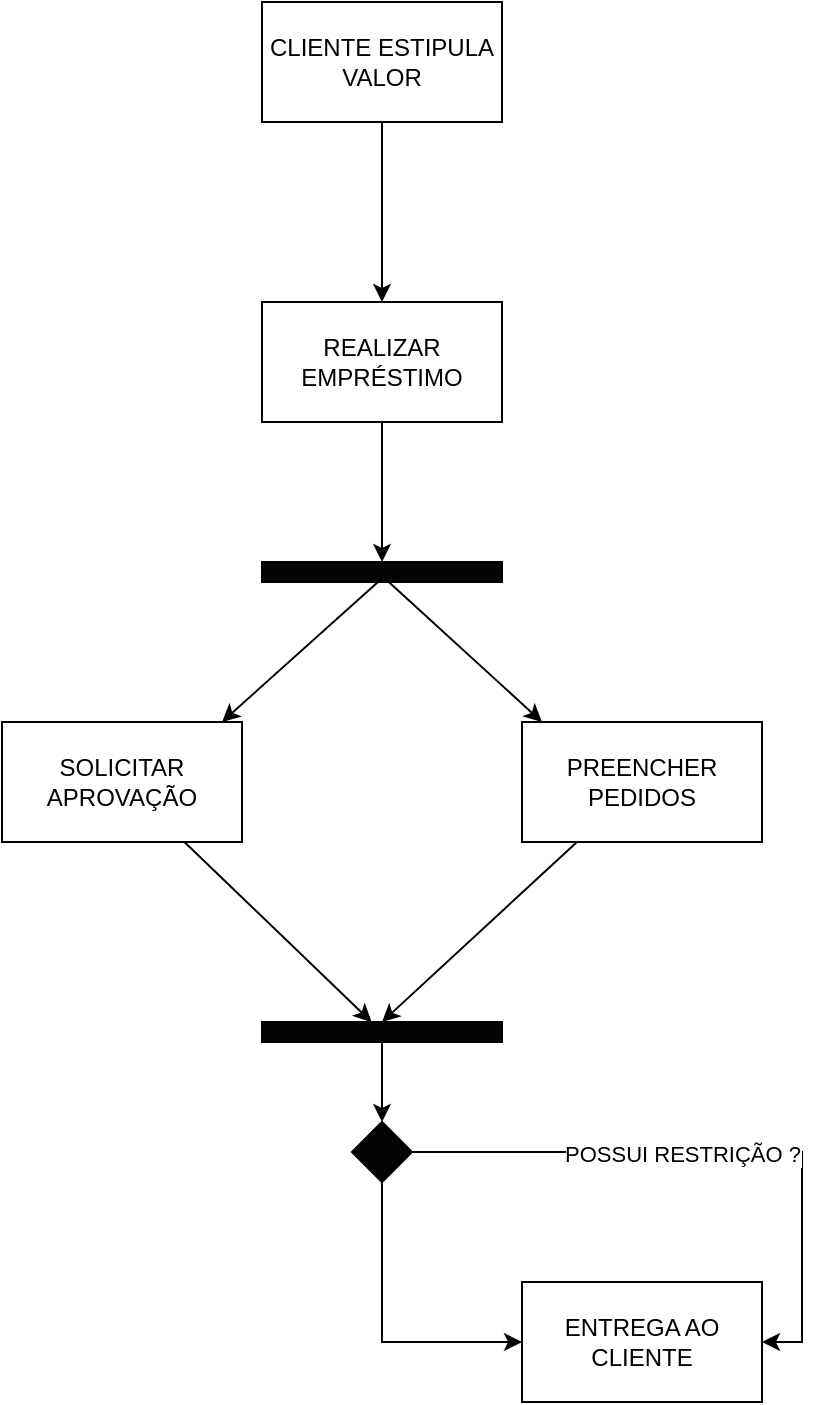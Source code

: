 <mxfile version="20.5.1" type="github">
  <diagram id="zISxZ6ukemIPC1JxRnnC" name="Página-1">
    <mxGraphModel dx="1838" dy="1695" grid="1" gridSize="10" guides="1" tooltips="1" connect="1" arrows="1" fold="1" page="1" pageScale="1" pageWidth="827" pageHeight="1169" math="0" shadow="0">
      <root>
        <mxCell id="0" />
        <mxCell id="1" parent="0" />
        <mxCell id="GWCwHyy51myWk2z_NnK8-6" style="edgeStyle=elbowEdgeStyle;rounded=0;orthogonalLoop=1;jettySize=auto;html=1;entryX=0.5;entryY=0;entryDx=0;entryDy=0;elbow=vertical;" edge="1" parent="1" source="GWCwHyy51myWk2z_NnK8-1" target="GWCwHyy51myWk2z_NnK8-5">
          <mxGeometry relative="1" as="geometry" />
        </mxCell>
        <mxCell id="GWCwHyy51myWk2z_NnK8-1" value="REALIZAR EMPRÉSTIMO" style="rounded=0;whiteSpace=wrap;html=1;" vertex="1" parent="1">
          <mxGeometry x="260" y="190" width="120" height="60" as="geometry" />
        </mxCell>
        <mxCell id="GWCwHyy51myWk2z_NnK8-3" style="edgeStyle=orthogonalEdgeStyle;rounded=0;orthogonalLoop=1;jettySize=auto;html=1;entryX=0.5;entryY=0;entryDx=0;entryDy=0;" edge="1" parent="1" source="GWCwHyy51myWk2z_NnK8-2" target="GWCwHyy51myWk2z_NnK8-1">
          <mxGeometry relative="1" as="geometry" />
        </mxCell>
        <mxCell id="GWCwHyy51myWk2z_NnK8-2" value="CLIENTE ESTIPULA VALOR" style="rounded=0;whiteSpace=wrap;html=1;" vertex="1" parent="1">
          <mxGeometry x="260" y="40" width="120" height="60" as="geometry" />
        </mxCell>
        <mxCell id="GWCwHyy51myWk2z_NnK8-5" value="" style="rounded=0;whiteSpace=wrap;html=1;fillColor=#050505;" vertex="1" parent="1">
          <mxGeometry x="260" y="320" width="120" height="10" as="geometry" />
        </mxCell>
        <mxCell id="GWCwHyy51myWk2z_NnK8-11" value="" style="endArrow=classic;html=1;rounded=0;elbow=vertical;" edge="1" parent="1">
          <mxGeometry width="50" height="50" relative="1" as="geometry">
            <mxPoint x="323.385" y="330" as="sourcePoint" />
            <mxPoint x="400" y="400" as="targetPoint" />
          </mxGeometry>
        </mxCell>
        <mxCell id="GWCwHyy51myWk2z_NnK8-12" value="" style="endArrow=classic;html=1;rounded=0;elbow=vertical;exitX=0.5;exitY=1;exitDx=0;exitDy=0;" edge="1" parent="1">
          <mxGeometry width="50" height="50" relative="1" as="geometry">
            <mxPoint x="318" y="330" as="sourcePoint" />
            <mxPoint x="240" y="400" as="targetPoint" />
          </mxGeometry>
        </mxCell>
        <mxCell id="GWCwHyy51myWk2z_NnK8-24" style="rounded=0;orthogonalLoop=1;jettySize=auto;elbow=vertical;html=1;" edge="1" parent="1" source="GWCwHyy51myWk2z_NnK8-13" target="GWCwHyy51myWk2z_NnK8-23">
          <mxGeometry relative="1" as="geometry" />
        </mxCell>
        <mxCell id="GWCwHyy51myWk2z_NnK8-13" value="SOLICITAR APROVAÇÃO" style="rounded=0;whiteSpace=wrap;html=1;" vertex="1" parent="1">
          <mxGeometry x="130" y="400" width="120" height="60" as="geometry" />
        </mxCell>
        <mxCell id="GWCwHyy51myWk2z_NnK8-26" style="edgeStyle=none;rounded=0;orthogonalLoop=1;jettySize=auto;html=1;entryX=0.5;entryY=0;entryDx=0;entryDy=0;elbow=vertical;" edge="1" parent="1" source="GWCwHyy51myWk2z_NnK8-14" target="GWCwHyy51myWk2z_NnK8-23">
          <mxGeometry relative="1" as="geometry" />
        </mxCell>
        <mxCell id="GWCwHyy51myWk2z_NnK8-14" value="PREENCHER PEDIDOS" style="rounded=0;whiteSpace=wrap;html=1;" vertex="1" parent="1">
          <mxGeometry x="390" y="400" width="120" height="60" as="geometry" />
        </mxCell>
        <mxCell id="GWCwHyy51myWk2z_NnK8-15" value="ENTREGA AO CLIENTE" style="rounded=0;whiteSpace=wrap;html=1;" vertex="1" parent="1">
          <mxGeometry x="390" y="680" width="120" height="60" as="geometry" />
        </mxCell>
        <mxCell id="GWCwHyy51myWk2z_NnK8-29" style="edgeStyle=none;rounded=0;orthogonalLoop=1;jettySize=auto;html=1;entryX=0.5;entryY=0;entryDx=0;entryDy=0;elbow=vertical;" edge="1" parent="1" source="GWCwHyy51myWk2z_NnK8-23" target="GWCwHyy51myWk2z_NnK8-28">
          <mxGeometry relative="1" as="geometry" />
        </mxCell>
        <mxCell id="GWCwHyy51myWk2z_NnK8-23" value="" style="rounded=0;whiteSpace=wrap;html=1;fillColor=#050505;" vertex="1" parent="1">
          <mxGeometry x="260" y="550" width="120" height="10" as="geometry" />
        </mxCell>
        <mxCell id="GWCwHyy51myWk2z_NnK8-39" style="edgeStyle=orthogonalEdgeStyle;rounded=0;orthogonalLoop=1;jettySize=auto;html=1;elbow=vertical;entryX=1;entryY=0.5;entryDx=0;entryDy=0;" edge="1" parent="1" source="GWCwHyy51myWk2z_NnK8-28" target="GWCwHyy51myWk2z_NnK8-15">
          <mxGeometry relative="1" as="geometry">
            <mxPoint x="540" y="720" as="targetPoint" />
          </mxGeometry>
        </mxCell>
        <mxCell id="GWCwHyy51myWk2z_NnK8-40" value="POSSUI RESTRIÇÃO ?" style="edgeLabel;html=1;align=center;verticalAlign=middle;resizable=0;points=[];" vertex="1" connectable="0" parent="GWCwHyy51myWk2z_NnK8-39">
          <mxGeometry x="-0.129" y="-1" relative="1" as="geometry">
            <mxPoint as="offset" />
          </mxGeometry>
        </mxCell>
        <mxCell id="GWCwHyy51myWk2z_NnK8-42" style="edgeStyle=orthogonalEdgeStyle;rounded=0;orthogonalLoop=1;jettySize=auto;html=1;elbow=vertical;entryX=0;entryY=0.5;entryDx=0;entryDy=0;" edge="1" parent="1" source="GWCwHyy51myWk2z_NnK8-28" target="GWCwHyy51myWk2z_NnK8-15">
          <mxGeometry relative="1" as="geometry">
            <mxPoint x="320" y="720" as="targetPoint" />
            <Array as="points">
              <mxPoint x="320" y="710" />
            </Array>
          </mxGeometry>
        </mxCell>
        <mxCell id="GWCwHyy51myWk2z_NnK8-28" value="" style="rhombus;whiteSpace=wrap;html=1;fillColor=#050505;" vertex="1" parent="1">
          <mxGeometry x="305" y="600" width="30" height="30" as="geometry" />
        </mxCell>
      </root>
    </mxGraphModel>
  </diagram>
</mxfile>
